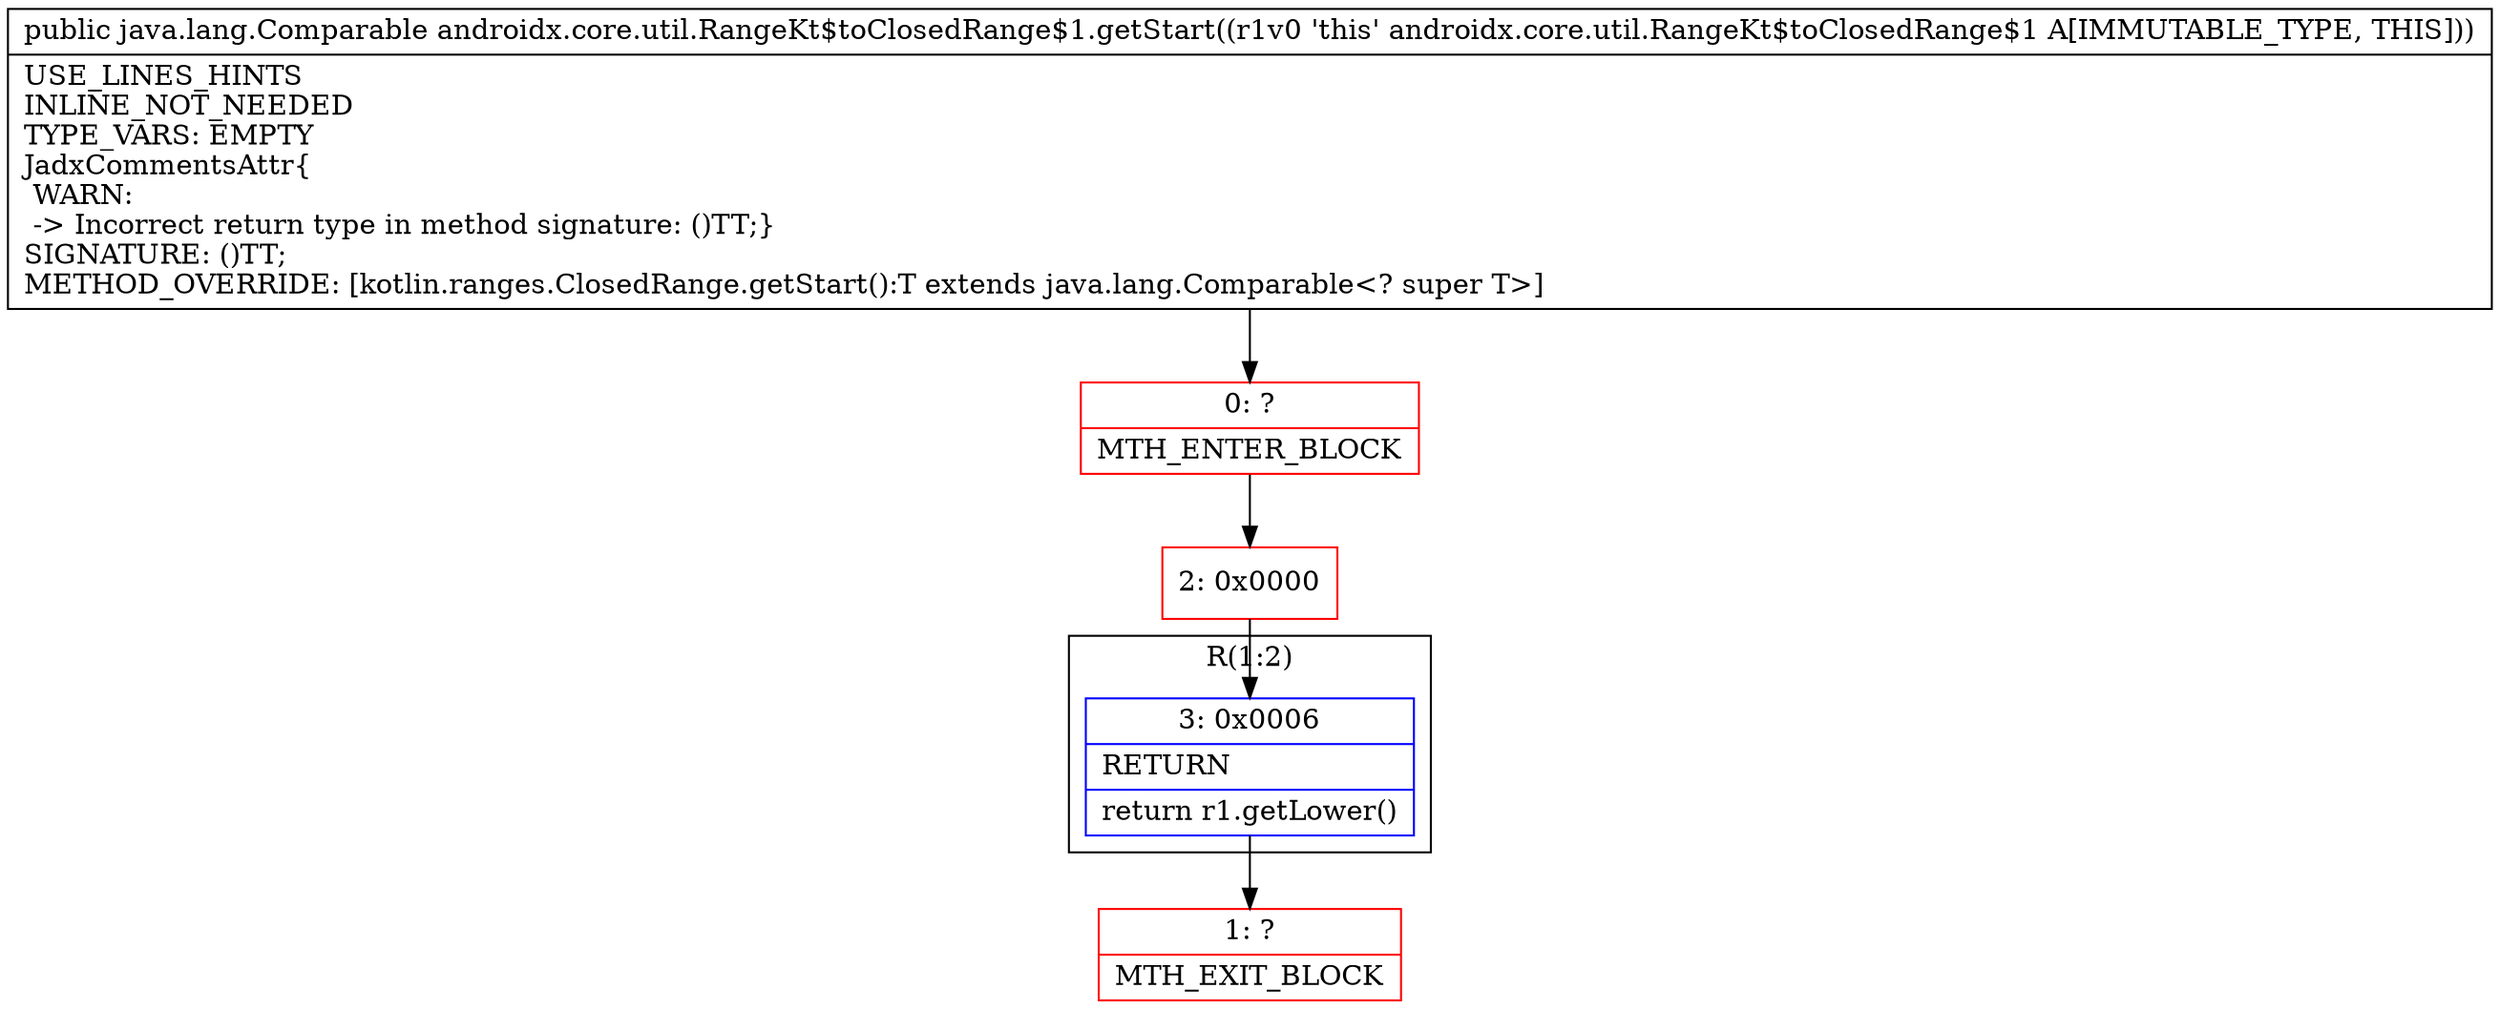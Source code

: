digraph "CFG forandroidx.core.util.RangeKt$toClosedRange$1.getStart()Ljava\/lang\/Comparable;" {
subgraph cluster_Region_1021504099 {
label = "R(1:2)";
node [shape=record,color=blue];
Node_3 [shape=record,label="{3\:\ 0x0006|RETURN\l|return r1.getLower()\l}"];
}
Node_0 [shape=record,color=red,label="{0\:\ ?|MTH_ENTER_BLOCK\l}"];
Node_2 [shape=record,color=red,label="{2\:\ 0x0000}"];
Node_1 [shape=record,color=red,label="{1\:\ ?|MTH_EXIT_BLOCK\l}"];
MethodNode[shape=record,label="{public java.lang.Comparable androidx.core.util.RangeKt$toClosedRange$1.getStart((r1v0 'this' androidx.core.util.RangeKt$toClosedRange$1 A[IMMUTABLE_TYPE, THIS]))  | USE_LINES_HINTS\lINLINE_NOT_NEEDED\lTYPE_VARS: EMPTY\lJadxCommentsAttr\{\l WARN: \l \-\> Incorrect return type in method signature: ()TT;\}\lSIGNATURE: ()TT;\lMETHOD_OVERRIDE: [kotlin.ranges.ClosedRange.getStart():T extends java.lang.Comparable\<? super T\>]\l}"];
MethodNode -> Node_0;Node_3 -> Node_1;
Node_0 -> Node_2;
Node_2 -> Node_3;
}

